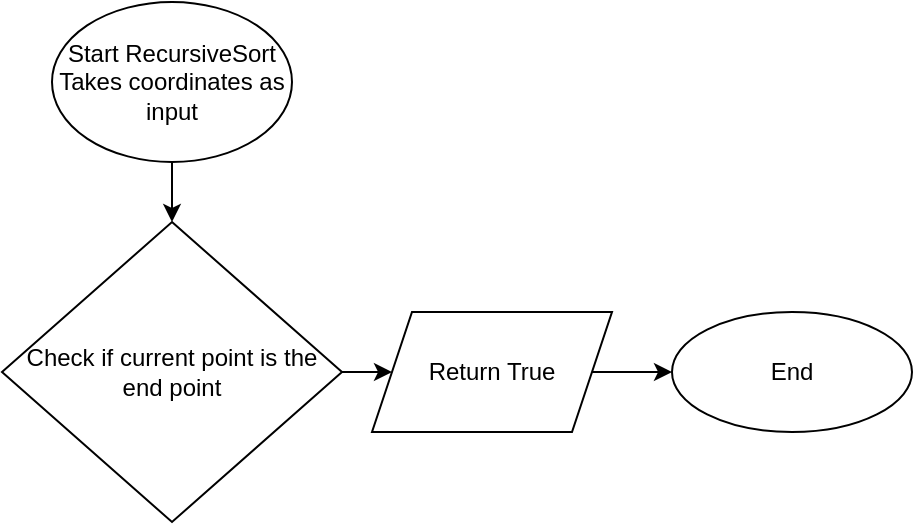 <mxfile version="16.2.4" type="github">
  <diagram id="2oNCtZzaEauoNy7HWeSt" name="Page-1">
    <mxGraphModel dx="782" dy="706" grid="1" gridSize="10" guides="1" tooltips="1" connect="1" arrows="1" fold="1" page="1" pageScale="1" pageWidth="827" pageHeight="1169" math="0" shadow="0">
      <root>
        <mxCell id="0" />
        <mxCell id="1" parent="0" />
        <mxCell id="xncA3wTDK_yP83BFo-M3-3" value="" style="edgeStyle=orthogonalEdgeStyle;rounded=0;orthogonalLoop=1;jettySize=auto;html=1;" edge="1" parent="1" source="xncA3wTDK_yP83BFo-M3-1">
          <mxGeometry relative="1" as="geometry">
            <mxPoint x="400" y="430" as="targetPoint" />
          </mxGeometry>
        </mxCell>
        <mxCell id="xncA3wTDK_yP83BFo-M3-1" value="Start RecursiveSort&lt;br&gt;Takes coordinates as input" style="ellipse;whiteSpace=wrap;html=1;" vertex="1" parent="1">
          <mxGeometry x="340" y="320" width="120" height="80" as="geometry" />
        </mxCell>
        <mxCell id="xncA3wTDK_yP83BFo-M3-7" value="" style="edgeStyle=orthogonalEdgeStyle;rounded=0;orthogonalLoop=1;jettySize=auto;html=1;" edge="1" parent="1" source="xncA3wTDK_yP83BFo-M3-5" target="xncA3wTDK_yP83BFo-M3-6">
          <mxGeometry relative="1" as="geometry" />
        </mxCell>
        <mxCell id="xncA3wTDK_yP83BFo-M3-5" value="&lt;span&gt;Check if current point is the end point&lt;/span&gt;" style="rhombus;whiteSpace=wrap;html=1;" vertex="1" parent="1">
          <mxGeometry x="315" y="430" width="170" height="150" as="geometry" />
        </mxCell>
        <mxCell id="xncA3wTDK_yP83BFo-M3-9" value="" style="edgeStyle=orthogonalEdgeStyle;rounded=0;orthogonalLoop=1;jettySize=auto;html=1;" edge="1" parent="1" source="xncA3wTDK_yP83BFo-M3-6" target="xncA3wTDK_yP83BFo-M3-8">
          <mxGeometry relative="1" as="geometry" />
        </mxCell>
        <mxCell id="xncA3wTDK_yP83BFo-M3-6" value="Return True" style="shape=parallelogram;perimeter=parallelogramPerimeter;whiteSpace=wrap;html=1;fixedSize=1;" vertex="1" parent="1">
          <mxGeometry x="500" y="475" width="120" height="60" as="geometry" />
        </mxCell>
        <mxCell id="xncA3wTDK_yP83BFo-M3-8" value="End" style="ellipse;whiteSpace=wrap;html=1;" vertex="1" parent="1">
          <mxGeometry x="650" y="475" width="120" height="60" as="geometry" />
        </mxCell>
      </root>
    </mxGraphModel>
  </diagram>
</mxfile>
